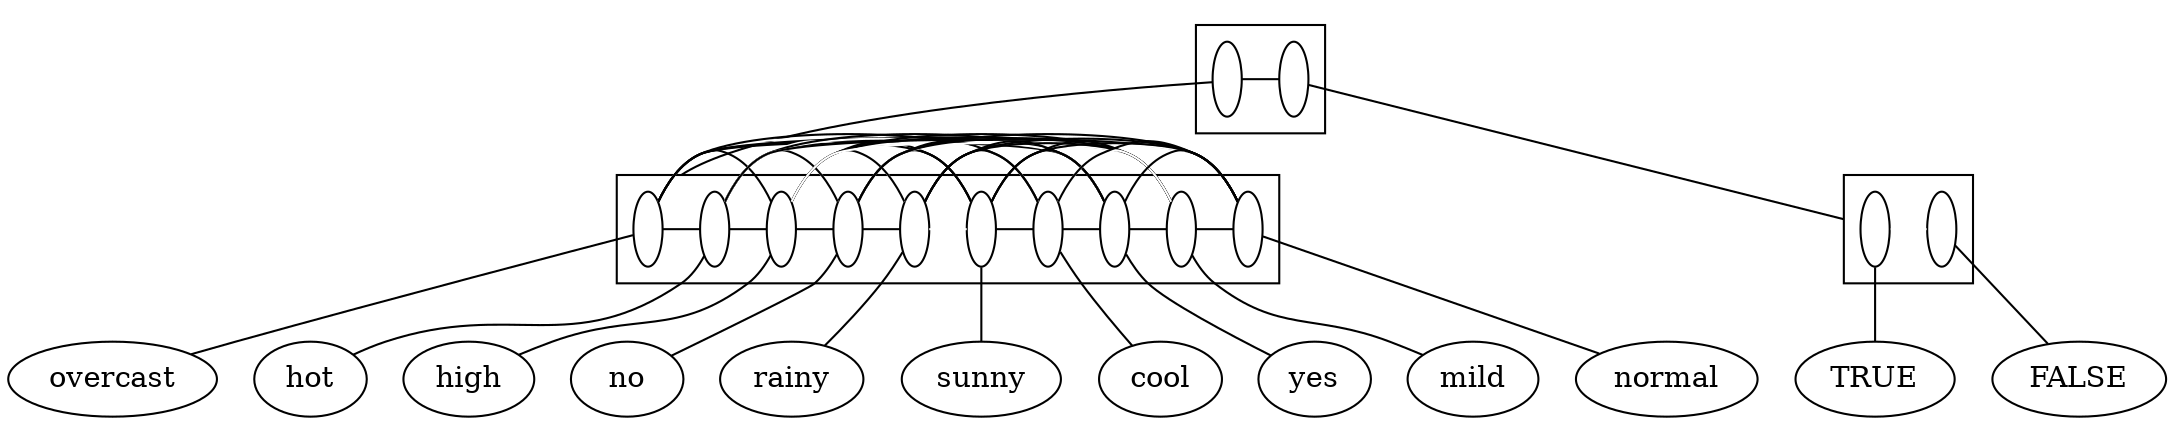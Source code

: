 digraph G {
compound=True;
overcast;
hot;
high;
no;
rainy;
sunny;
cool;
yes;
mild;
normal;
TRUE;
FALSE;
subgraph cluster_yesnormalsunnyFALSEovercastTRUEmildrainyhighcoolnohot {
s_yesnormalsunnyovercastmildrainyhighcoolnohot [width=0.2, fixedsize=True, label=" ", fillcolor=white];
s_FALSETRUE [width=0.2, fixedsize=True, label=" ", fillcolor=white];
subgraph  {
rank=same;
s_yesnormalsunnyovercastmildrainyhighcoolnohot -> s_FALSETRUE  [arrowhead=none, color=black];
}

}

subgraph cluster_yesnormalsunnyovercastmildrainyhighcoolnohot {
s_overcast [width=0.2, fixedsize=True, label=" ", fillcolor=white];
s_hot [width=0.2, fixedsize=True, label=" ", fillcolor=white];
s_high [width=0.2, fixedsize=True, label=" ", fillcolor=white];
s_no [width=0.2, fixedsize=True, label=" ", fillcolor=white];
s_rainy [width=0.2, fixedsize=True, label=" ", fillcolor=white];
s_sunny [width=0.2, fixedsize=True, label=" ", fillcolor=white];
s_cool [width=0.2, fixedsize=True, label=" ", fillcolor=white];
s_yes [width=0.2, fixedsize=True, label=" ", fillcolor=white];
s_mild [width=0.2, fixedsize=True, label=" ", fillcolor=white];
s_normal [width=0.2, fixedsize=True, label=" ", fillcolor=white];
subgraph  {
rank=same;
s_overcast -> s_hot  [arrowhead=none, color=black];
s_overcast -> s_high  [arrowhead=none, color=black];
s_overcast -> s_no  [arrowhead=none, color=white];
s_overcast -> s_rainy  [arrowhead=none, color=white];
s_overcast -> s_sunny  [arrowhead=none, color=white];
s_overcast -> s_cool  [arrowhead=none, color=black];
s_overcast -> s_yes  [arrowhead=none, color=black];
s_overcast -> s_mild  [arrowhead=none, color=black];
s_overcast -> s_normal  [arrowhead=none, color=black];
s_hot -> s_high  [arrowhead=none, color=black];
s_hot -> s_no  [arrowhead=none, color=black];
s_hot -> s_rainy  [arrowhead=none, color=white];
s_hot -> s_sunny  [arrowhead=none, color=black];
s_hot -> s_cool  [arrowhead=none, color=white];
s_hot -> s_yes  [arrowhead=none, color=black];
s_hot -> s_mild  [arrowhead=none, color=white];
s_hot -> s_normal  [arrowhead=none, color=black];
s_high -> s_no  [arrowhead=none, color=black];
s_high -> s_rainy  [arrowhead=none, color=black];
s_high -> s_sunny  [arrowhead=none, color=black];
s_high -> s_cool  [arrowhead=none, color=white];
s_high -> s_yes  [arrowhead=none, color=black];
s_high -> s_mild  [arrowhead=none, color=black];
s_high -> s_normal  [arrowhead=none, color=white];
s_no -> s_rainy  [arrowhead=none, color=black];
s_no -> s_sunny  [arrowhead=none, color=black];
s_no -> s_cool  [arrowhead=none, color=black];
s_no -> s_yes  [arrowhead=none, color=white];
s_no -> s_mild  [arrowhead=none, color=black];
s_no -> s_normal  [arrowhead=none, color=black];
s_rainy -> s_sunny  [arrowhead=none, color=white];
s_rainy -> s_cool  [arrowhead=none, color=black];
s_rainy -> s_yes  [arrowhead=none, color=black];
s_rainy -> s_mild  [arrowhead=none, color=black];
s_rainy -> s_normal  [arrowhead=none, color=black];
s_sunny -> s_cool  [arrowhead=none, color=black];
s_sunny -> s_yes  [arrowhead=none, color=black];
s_sunny -> s_mild  [arrowhead=none, color=black];
s_sunny -> s_normal  [arrowhead=none, color=black];
s_cool -> s_yes  [arrowhead=none, color=black];
s_cool -> s_mild  [arrowhead=none, color=white];
s_cool -> s_normal  [arrowhead=none, color=black];
s_yes -> s_mild  [arrowhead=none, color=black];
s_yes -> s_normal  [arrowhead=none, color=black];
s_mild -> s_normal  [arrowhead=none, color=black];
}

}

subgraph cluster_FALSETRUE {
s_TRUE [width=0.2, fixedsize=True, label=" ", fillcolor=white];
s_FALSE [width=0.2, fixedsize=True, label=" ", fillcolor=white];
subgraph  {
rank=same;
s_TRUE -> s_FALSE  [arrowhead=none, color=white];
}

}

s_overcast -> overcast  [arrowhead=none];
s_hot -> hot  [arrowhead=none];
s_high -> high  [arrowhead=none];
s_no -> no  [arrowhead=none];
s_rainy -> rainy  [arrowhead=none];
s_sunny -> sunny  [arrowhead=none];
s_cool -> cool  [arrowhead=none];
s_yes -> yes  [arrowhead=none];
s_mild -> mild  [arrowhead=none];
s_normal -> normal  [arrowhead=none];
s_TRUE -> TRUE  [arrowhead=none];
s_FALSE -> FALSE  [arrowhead=none];
s_yesnormalsunnyovercastmildrainyhighcoolnohot -> s_overcast  [arrowhead=none, lhead=cluster_yesnormalsunnyovercastmildrainyhighcoolnohot];
s_FALSETRUE -> s_TRUE  [arrowhead=none, lhead=cluster_FALSETRUE];
}
